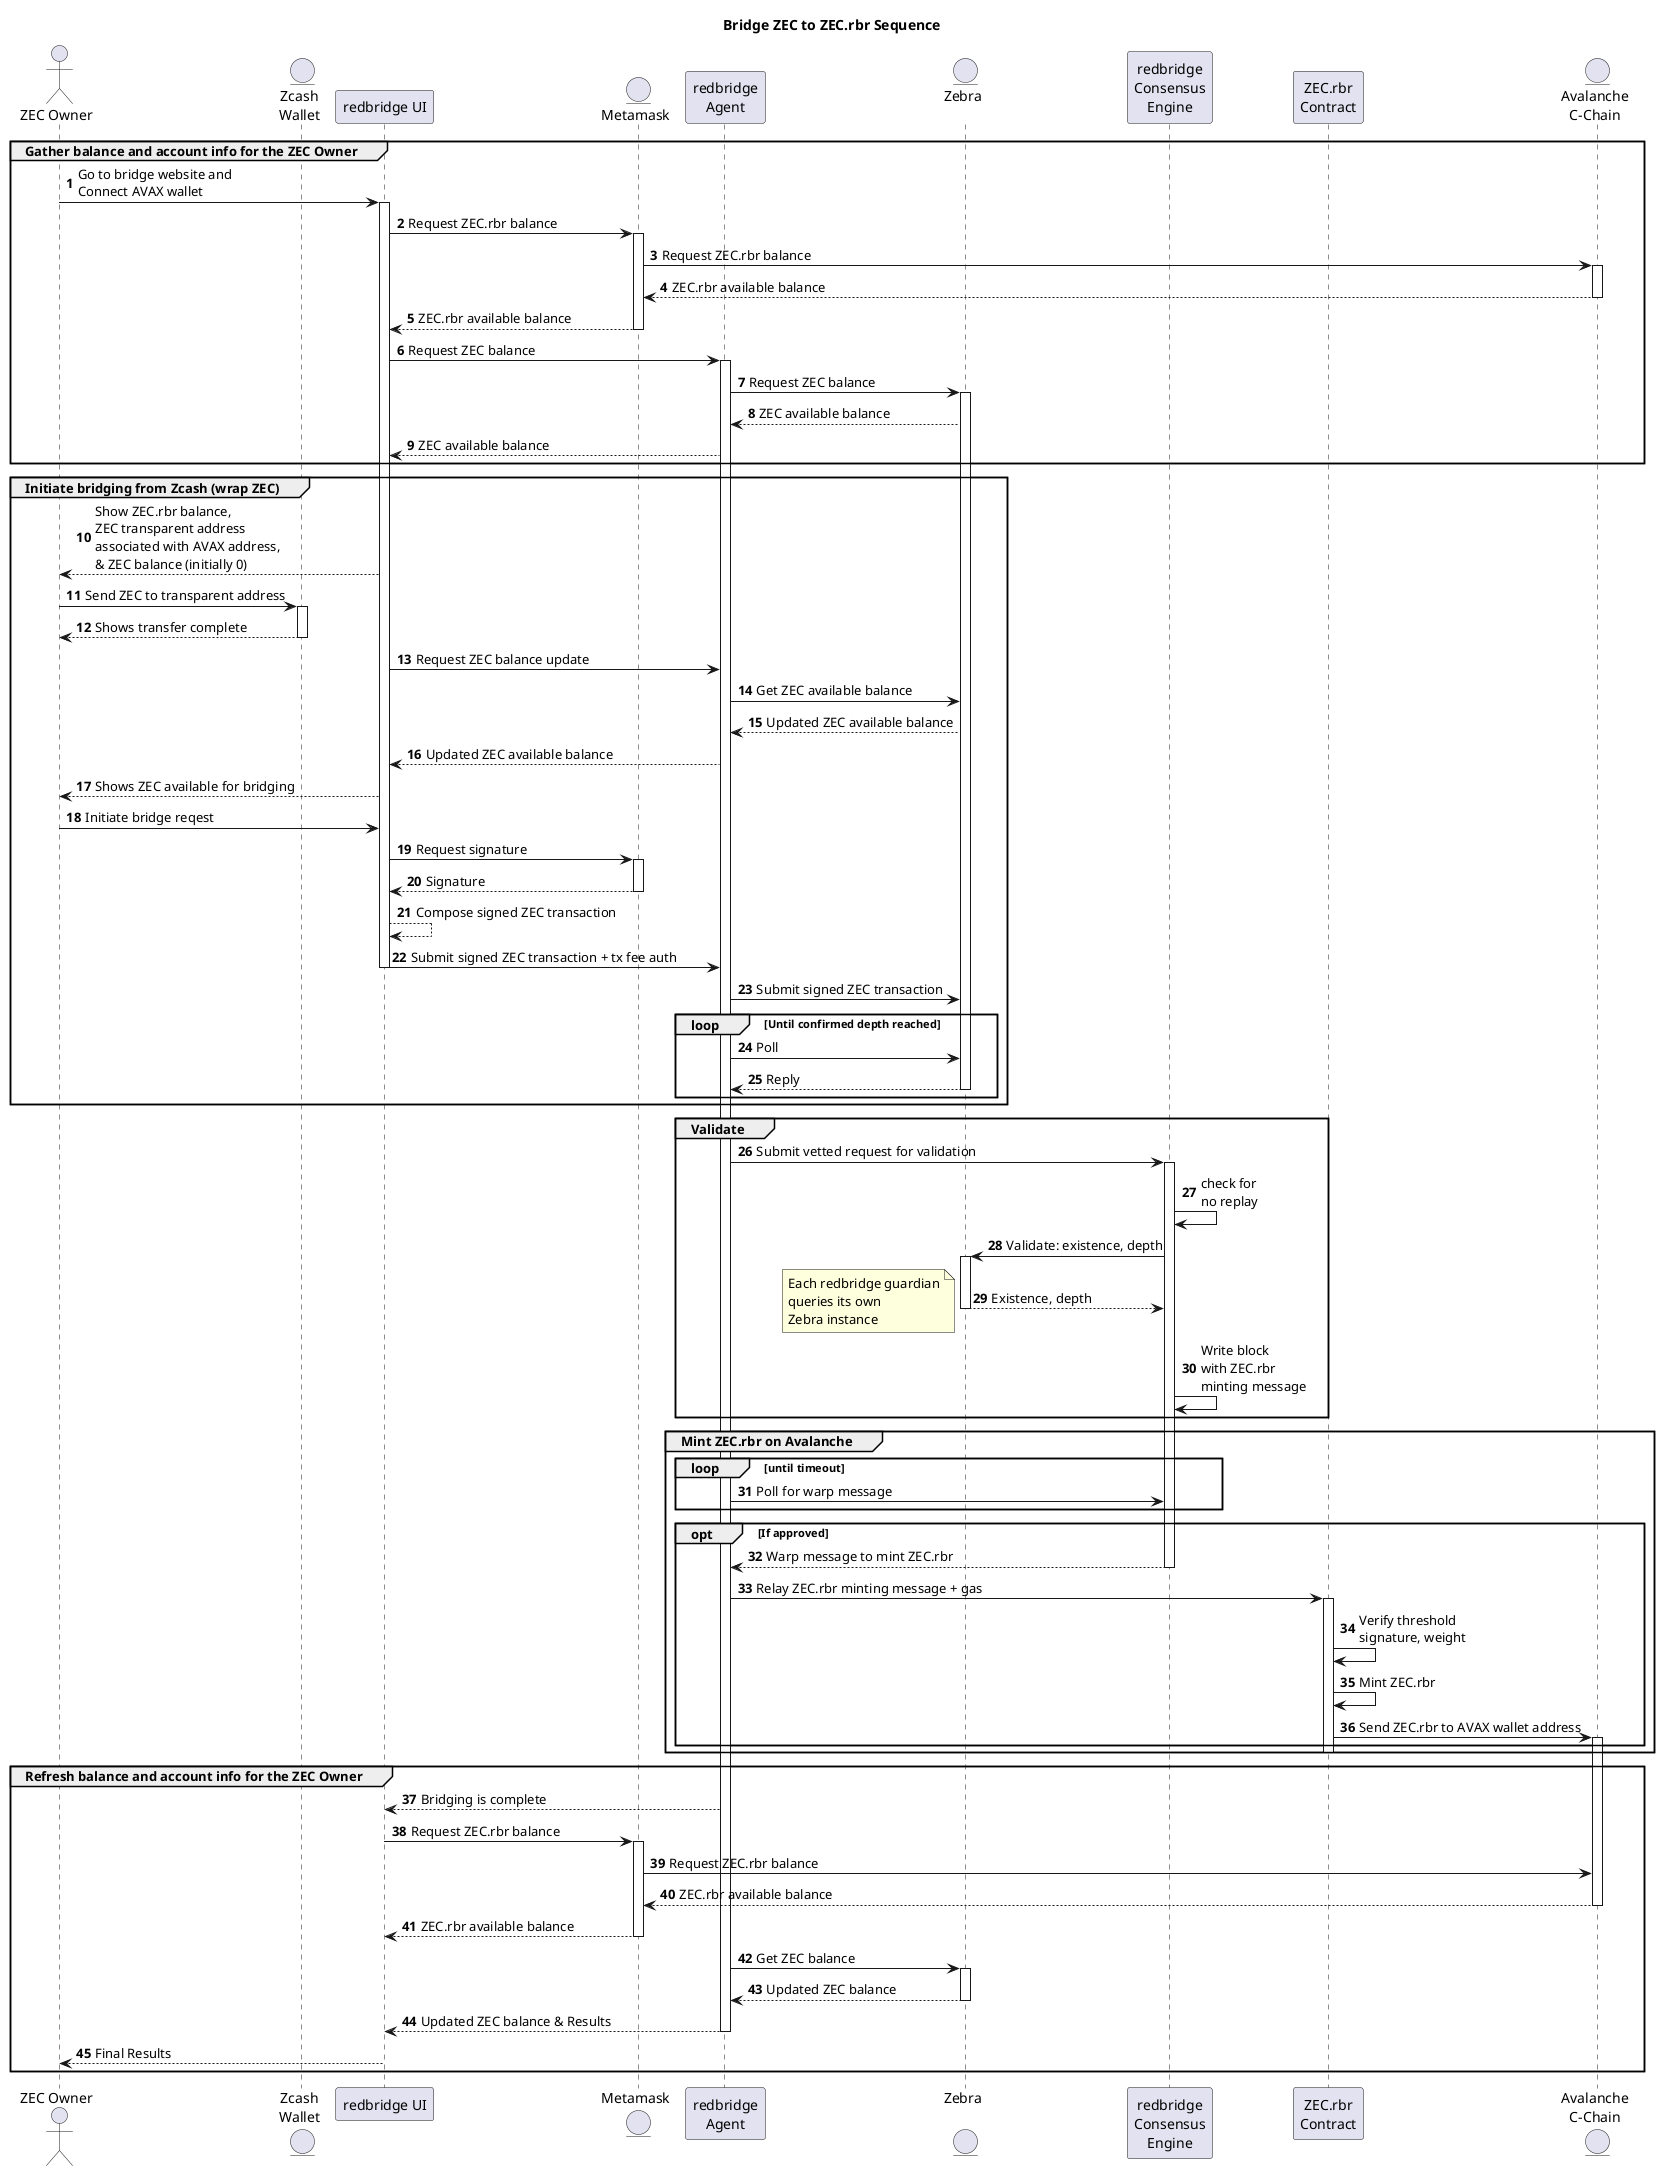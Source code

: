 @startuml

title Bridge ZEC to ZEC.rbr Sequence

actor "ZEC Owner" as ZH
entity "Zcash\nWallet" as YW
participant "redbridge UI" as UI
entity "Metamask" as MC
participant "redbridge\nAgent" as ZA 
entity "Zebra\n" as Z
participant "redbridge\nConsensus\nEngine" as RCE
participant "ZEC.rbr\nContract" as ZC
entity "Avalanche\nC-Chain" as CC 

autonumber
group Gather balance and account info for the ZEC Owner
    ZH -> UI ++: Go to bridge website and \nConnect AVAX wallet
    UI -> MC ++: Request ZEC.rbr balance
    MC -> CC ++: Request ZEC.rbr balance
    CC --> MC --: ZEC.rbr available balance
    MC --> UI --: ZEC.rbr available balance
    UI -> ZA ++: Request ZEC balance
    ZA -> Z ++: Request ZEC balance
    Z --> ZA : ZEC available balance
    ZA --> UI : ZEC available balance
end

group Initiate bridging from Zcash (wrap ZEC)
    UI --> ZH : Show ZEC.rbr balance,\nZEC transparent address\nassociated with AVAX address,\n& ZEC balance (initially 0)
    ZH -> YW ++: Send ZEC to transparent address
    YW --> ZH --: Shows transfer complete
    UI -> ZA : Request ZEC balance update
    ZA -> Z : Get ZEC available balance
    Z --> ZA : Updated ZEC available balance
    ZA --> UI : Updated ZEC available balance
    UI --> ZH : Shows ZEC available for bridging
    ZH -> UI : Initiate bridge reqest
    UI -> MC ++: Request signature
    MC --> UI --: Signature
    UI --> UI : Compose signed ZEC transaction
    UI -> ZA --: Submit signed ZEC transaction + tx fee auth
    ZA -> Z : Submit signed ZEC transaction
    loop Until confirmed depth reached
        ZA -> Z : Poll
        Z --> ZA --: Reply
    end 
end


group Validate
    ZA -> RCE ++: Submit vetted request for validation
    RCE -> RCE : check for\nno replay
    RCE -> Z ++: Validate: existence, depth
    Z --> RCE --: Existence, depth
    note left: Each redbridge guardian\nqueries its own\nZebra instance
    RCE -> RCE : Write block\nwith ZEC.rbr\nminting message
end 

group Mint ZEC.rbr on Avalanche
    loop until timeout
        ZA -> RCE : Poll for warp message
    end

    opt If approved
        RCE --> ZA : Warp message to mint ZEC.rbr
        deactivate RCE
        ZA -> ZC ++: Relay ZEC.rbr minting message + gas
        ZC -> ZC : Verify threshold\nsignature, weight
        ZC -> ZC : Mint ZEC.rbr
        ZC -> CC ++: Send ZEC.rbr to AVAX wallet address 
    end 
    deactivate ZC
end 

group Refresh balance and account info for the ZEC Owner
    ZA --> UI : Bridging is complete
    UI -> MC ++: Request ZEC.rbr balance
    MC -> CC : Request ZEC.rbr balance
    CC --> MC --: ZEC.rbr available balance
    MC --> UI --: ZEC.rbr available balance
    ZA -> Z ++: Get ZEC balance
    Z --> ZA --: Updated ZEC balance
    ZA --> UI --: Updated ZEC balance & Results
    UI --> ZH --: Final Results 
end
@enduml
